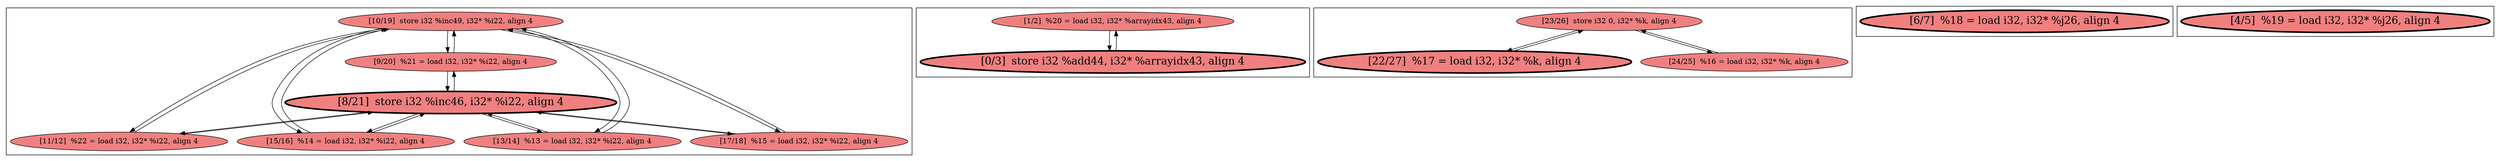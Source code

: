
digraph G {



node281->node280 [ ]
node270->node271 [ ]
node271->node270 [ ]
node280->node281 [ ]
node276->node275 [ ]
node275->node276 [ ]
node276->node274 [ ]
node278->node277 [ ]
node283->node281 [ ]
node274->node276 [ ]
node280->node277 [ ]
node281->node282 [ ]
node281->node278 [ ]
node281->node283 [ ]
node277->node280 [ ]
node277->node282 [ ]
node282->node277 [ ]
node278->node281 [ ]
node277->node278 [ ]
node279->node281 [ ]
node282->node281 [ ]
node281->node279 [ ]
node283->node277 [ ]
node277->node283 [ ]
node279->node277 [ ]
node277->node279 [ ]


subgraph cluster4 {


node283 [fillcolor=lightcoral,label="[15/16]  %14 = load i32, i32* %i22, align 4",shape=ellipse,style=filled ]
node277 [penwidth=3.0,fontsize=20,fillcolor=lightcoral,label="[8/21]  store i32 %inc46, i32* %i22, align 4",shape=ellipse,style=filled ]
node279 [fillcolor=lightcoral,label="[17/18]  %15 = load i32, i32* %i22, align 4",shape=ellipse,style=filled ]
node282 [fillcolor=lightcoral,label="[13/14]  %13 = load i32, i32* %i22, align 4",shape=ellipse,style=filled ]
node280 [fillcolor=lightcoral,label="[9/20]  %21 = load i32, i32* %i22, align 4",shape=ellipse,style=filled ]
node278 [fillcolor=lightcoral,label="[11/12]  %22 = load i32, i32* %i22, align 4",shape=ellipse,style=filled ]
node281 [fillcolor=lightcoral,label="[10/19]  store i32 %inc49, i32* %i22, align 4",shape=ellipse,style=filled ]



}

subgraph cluster3 {


node276 [fillcolor=lightcoral,label="[23/26]  store i32 0, i32* %k, align 4",shape=ellipse,style=filled ]
node274 [fillcolor=lightcoral,label="[24/25]  %16 = load i32, i32* %k, align 4",shape=ellipse,style=filled ]
node275 [penwidth=3.0,fontsize=20,fillcolor=lightcoral,label="[22/27]  %17 = load i32, i32* %k, align 4",shape=ellipse,style=filled ]



}

subgraph cluster2 {


node273 [penwidth=3.0,fontsize=20,fillcolor=lightcoral,label="[6/7]  %18 = load i32, i32* %j26, align 4",shape=ellipse,style=filled ]



}

subgraph cluster0 {


node271 [penwidth=3.0,fontsize=20,fillcolor=lightcoral,label="[0/3]  store i32 %add44, i32* %arrayidx43, align 4",shape=ellipse,style=filled ]
node270 [fillcolor=lightcoral,label="[1/2]  %20 = load i32, i32* %arrayidx43, align 4",shape=ellipse,style=filled ]



}

subgraph cluster1 {


node272 [penwidth=3.0,fontsize=20,fillcolor=lightcoral,label="[4/5]  %19 = load i32, i32* %j26, align 4",shape=ellipse,style=filled ]



}

}
